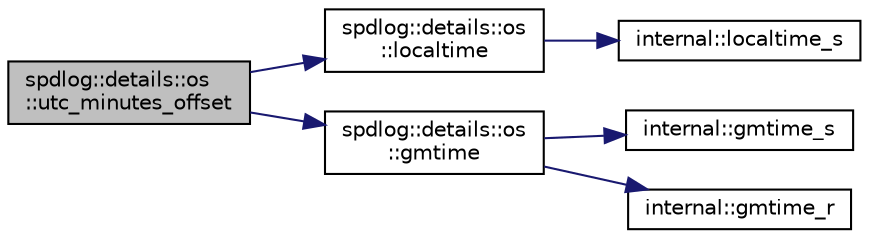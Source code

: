 digraph "spdlog::details::os::utc_minutes_offset"
{
  edge [fontname="Helvetica",fontsize="10",labelfontname="Helvetica",labelfontsize="10"];
  node [fontname="Helvetica",fontsize="10",shape=record];
  rankdir="LR";
  Node1 [label="spdlog::details::os\l::utc_minutes_offset",height=0.2,width=0.4,color="black", fillcolor="grey75", style="filled" fontcolor="black"];
  Node1 -> Node2 [color="midnightblue",fontsize="10",style="solid",fontname="Helvetica"];
  Node2 [label="spdlog::details::os\l::localtime",height=0.2,width=0.4,color="black", fillcolor="white", style="filled",URL="$namespacespdlog_1_1details_1_1os.html#aef63b92ee93ec66603c0357d0ac75bed"];
  Node2 -> Node3 [color="midnightblue",fontsize="10",style="solid",fontname="Helvetica"];
  Node3 [label="internal::localtime_s",height=0.2,width=0.4,color="black", fillcolor="white", style="filled",URL="$namespaceinternal.html#a990db8ce6eb1702f344b5993587f37af"];
  Node1 -> Node4 [color="midnightblue",fontsize="10",style="solid",fontname="Helvetica"];
  Node4 [label="spdlog::details::os\l::gmtime",height=0.2,width=0.4,color="black", fillcolor="white", style="filled",URL="$namespacespdlog_1_1details_1_1os.html#ac993ad051e07cd5bda5328be2a54b0a8"];
  Node4 -> Node5 [color="midnightblue",fontsize="10",style="solid",fontname="Helvetica"];
  Node5 [label="internal::gmtime_s",height=0.2,width=0.4,color="black", fillcolor="white", style="filled",URL="$namespaceinternal.html#a4df52163db0eff7ab6b17cb243a224b7"];
  Node4 -> Node6 [color="midnightblue",fontsize="10",style="solid",fontname="Helvetica"];
  Node6 [label="internal::gmtime_r",height=0.2,width=0.4,color="black", fillcolor="white", style="filled",URL="$namespaceinternal.html#a6a29b192fce543ff8c18fe7bedf3e321"];
}
